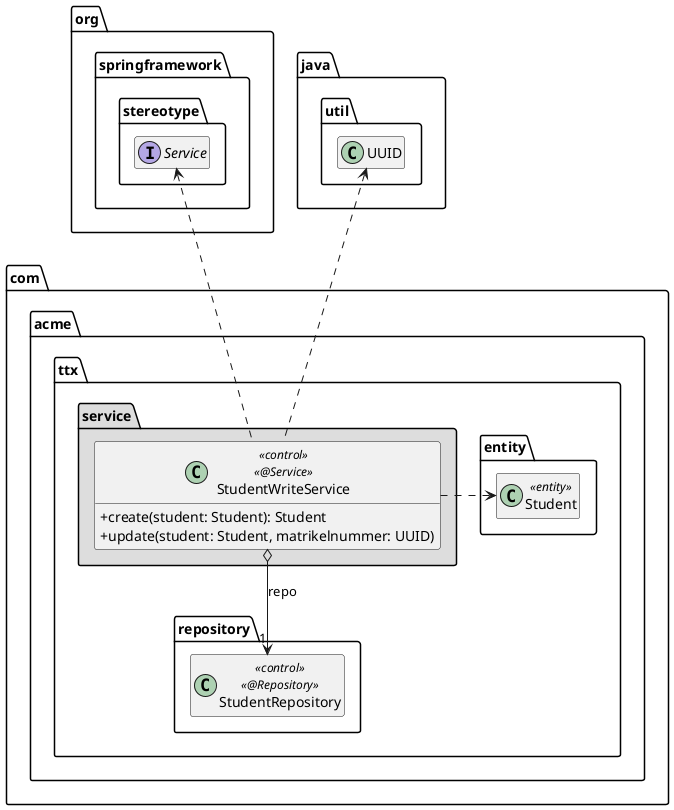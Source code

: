 @startuml StudentWriteService

skinparam classAttributeIconSize 0

package org.springframework.stereotype {
    interface Service
}

package java.util {
    class UUID
}

package com.acme.ttx {
    package entity {
        class Student << entity >>
    }

    package repository {
        class StudentRepository << control >> << @Repository >>
    }

    package service #DDDDDD {
        class StudentWriteService << control >> << @Service >> {
            + create(student: Student): Student
            + update(student: Student, matrikelnummer: UUID)
        }

        StudentWriteService o--> "1" StudentRepository : repo
        StudentWriteService .right.> Student
        StudentWriteService .up.> Service
        StudentWriteService .up.> UUID
    }
}

hide empty members
@enduml
